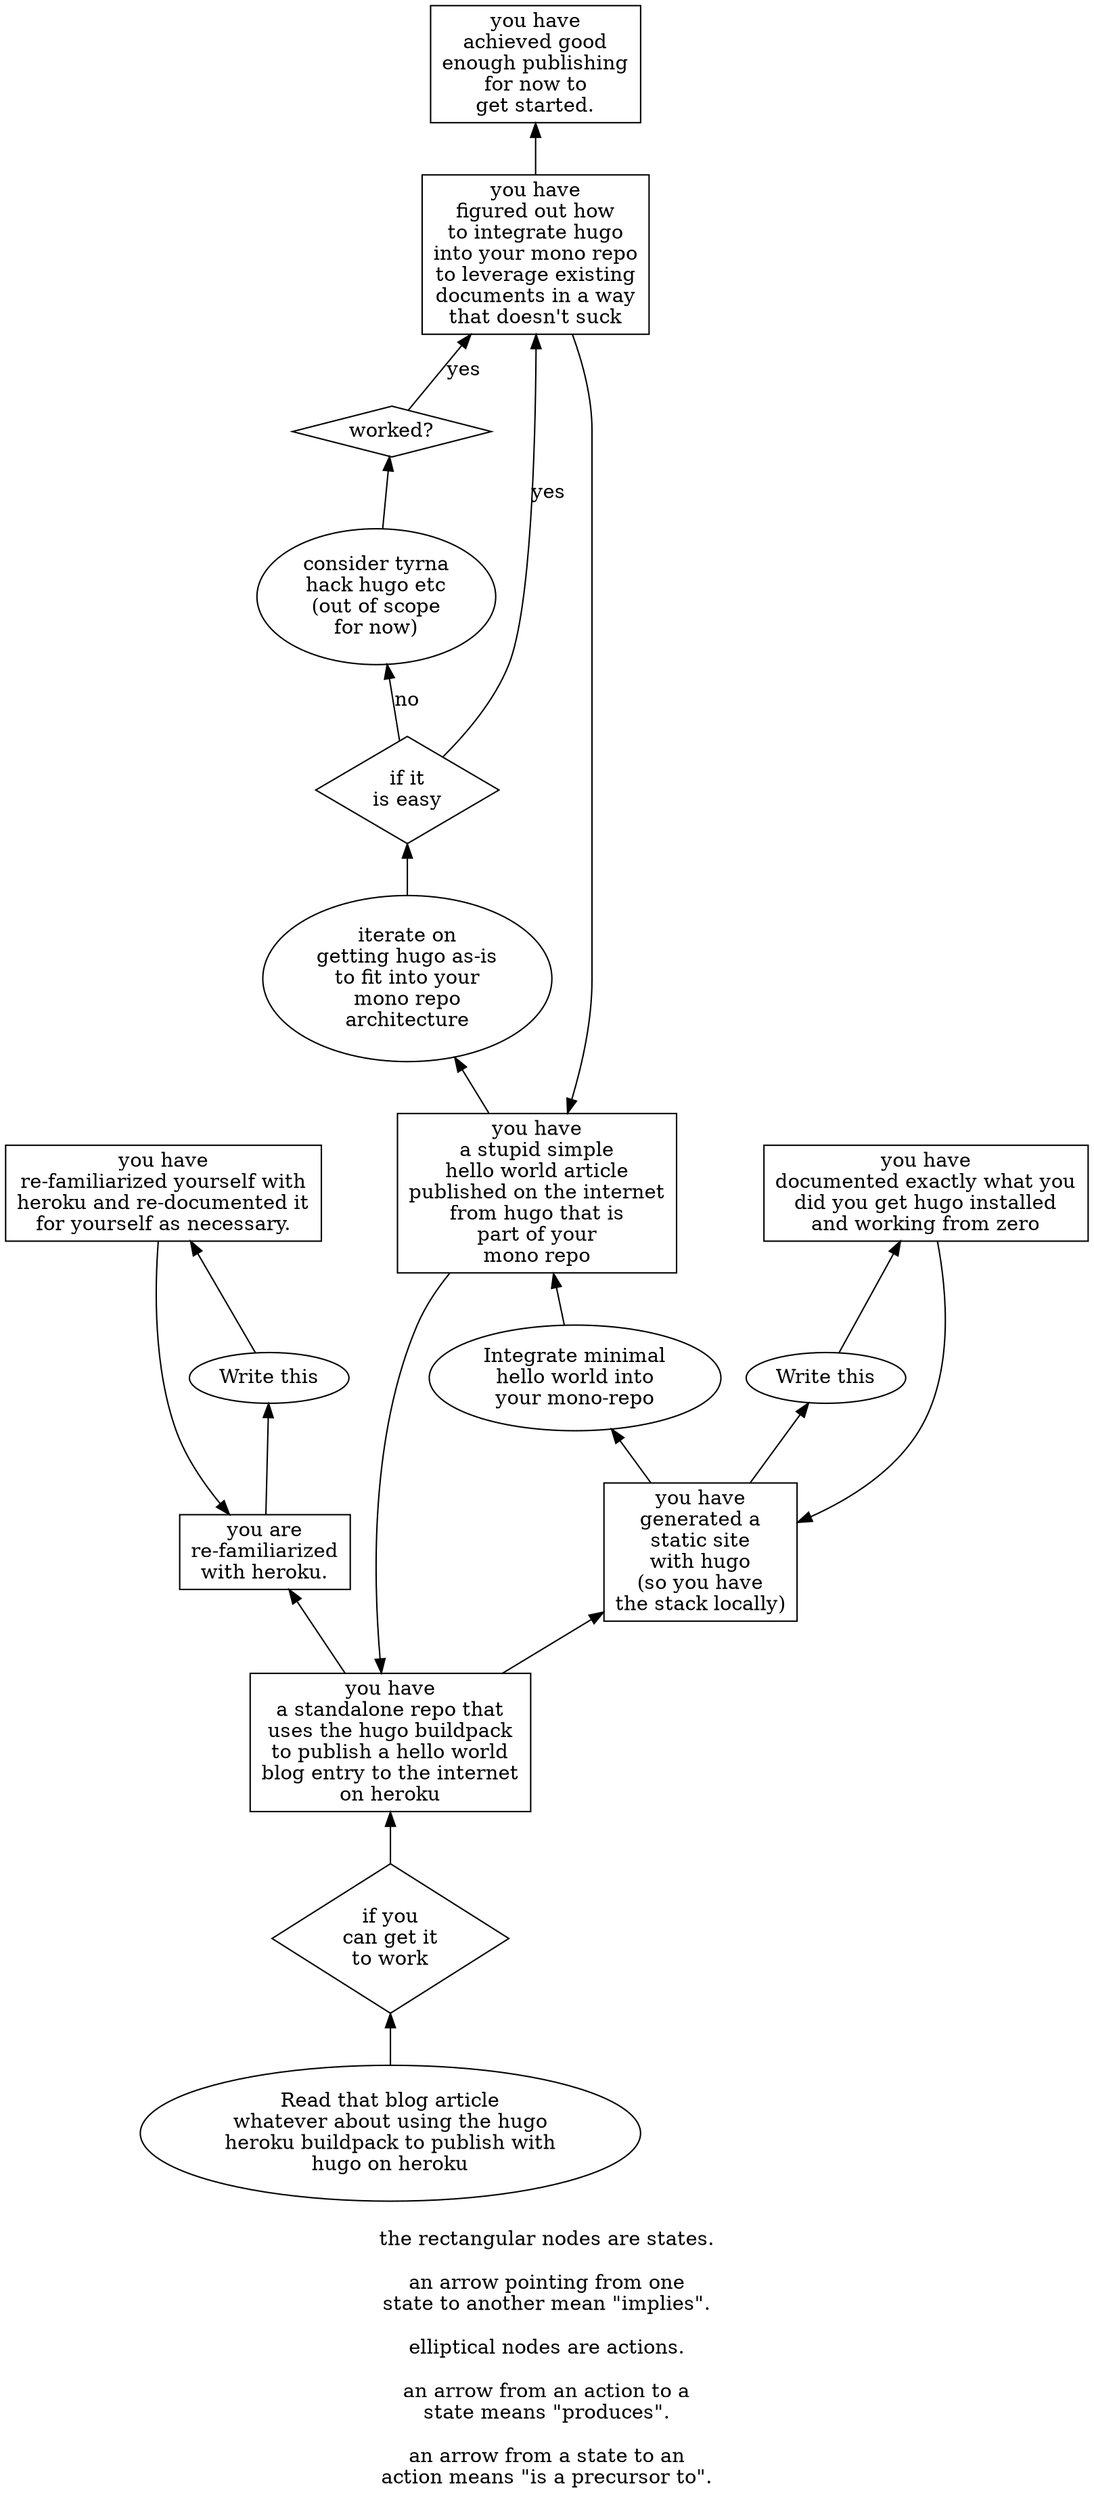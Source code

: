 digraph {

rankdir=BT

01[shape=rect label="you are
re-familiarized
with heroku."]


02[shape=rect label="you have
generated a
static site
with hugo
(so you have
the stack locally)"]


03[shape=rect label="you have
achieved good
enough publishing
for now to
get started."]


04[shape=rect label="you have
a stupid simple
hello world article
published on the internet
from hugo that is
part of your
mono repo"]
04->06


a04[label="Integrate minimal
hello world into
your mono-repo"]
a04->04
02->a04


05[shape=rect label="you have
figured out how
to integrate hugo
into your mono repo
to leverage existing
documents in a way
that doesn't suck"]
05->04
05->03


d05[shape=diamond label="if it
is easy"]
d05->05[label=yes]
d05->a05B[label=no]


a05[label="iterate on
getting hugo as-is
to fit into your
mono repo
architecture"]
a05->d05
04->a05


a05B[label="consider tyrna
hack hugo etc
(out of scope
for now)"]
a05B->d05B


d05B[shape=diamond label="worked?"]
d05B->05[label=yes]


06[shape=rect label="you have
a standalone repo that
uses the hugo buildpack
to publish a hello world
blog entry to the internet
on heroku"]
06->01
06->02


d06[shape=diamond label="if you
can get it
to work"]
d06->06


a06[label="Read that blog article
whatever about using the hugo
heroku buildpack to publish with
hugo on heroku
"]
a06->d06


07[shape=rect label="you have
re-familiarized yourself with
heroku and re-documented it
for yourself as necessary."]
07->01


a07[label="Write this"]
a07->07
01->a07


08[shape=rect label="you have
documented exactly what you
did you get hugo installed
and working from zero"]
08->02


a08[label="Write this"]
a08->08
02->a08


label="
the rectangular nodes are states.

an arrow pointing from one
state to another mean \"implies\".

elliptical nodes are actions.

an arrow from an action to a
state means \"produces\".

an arrow from a state to an
action means \"is a precursor to\".
"
}
/*
  - #born.
*/
